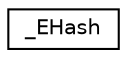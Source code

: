 digraph G
{
  edge [fontname="Helvetica",fontsize="10",labelfontname="Helvetica",labelfontsize="10"];
  node [fontname="Helvetica",fontsize="10",shape=record];
  rankdir=LR;
  Node1 [label="_EHash",height=0.2,width=0.4,color="black", fillcolor="white", style="filled",URL="$d4/d6b/struct__EHash.html"];
}
